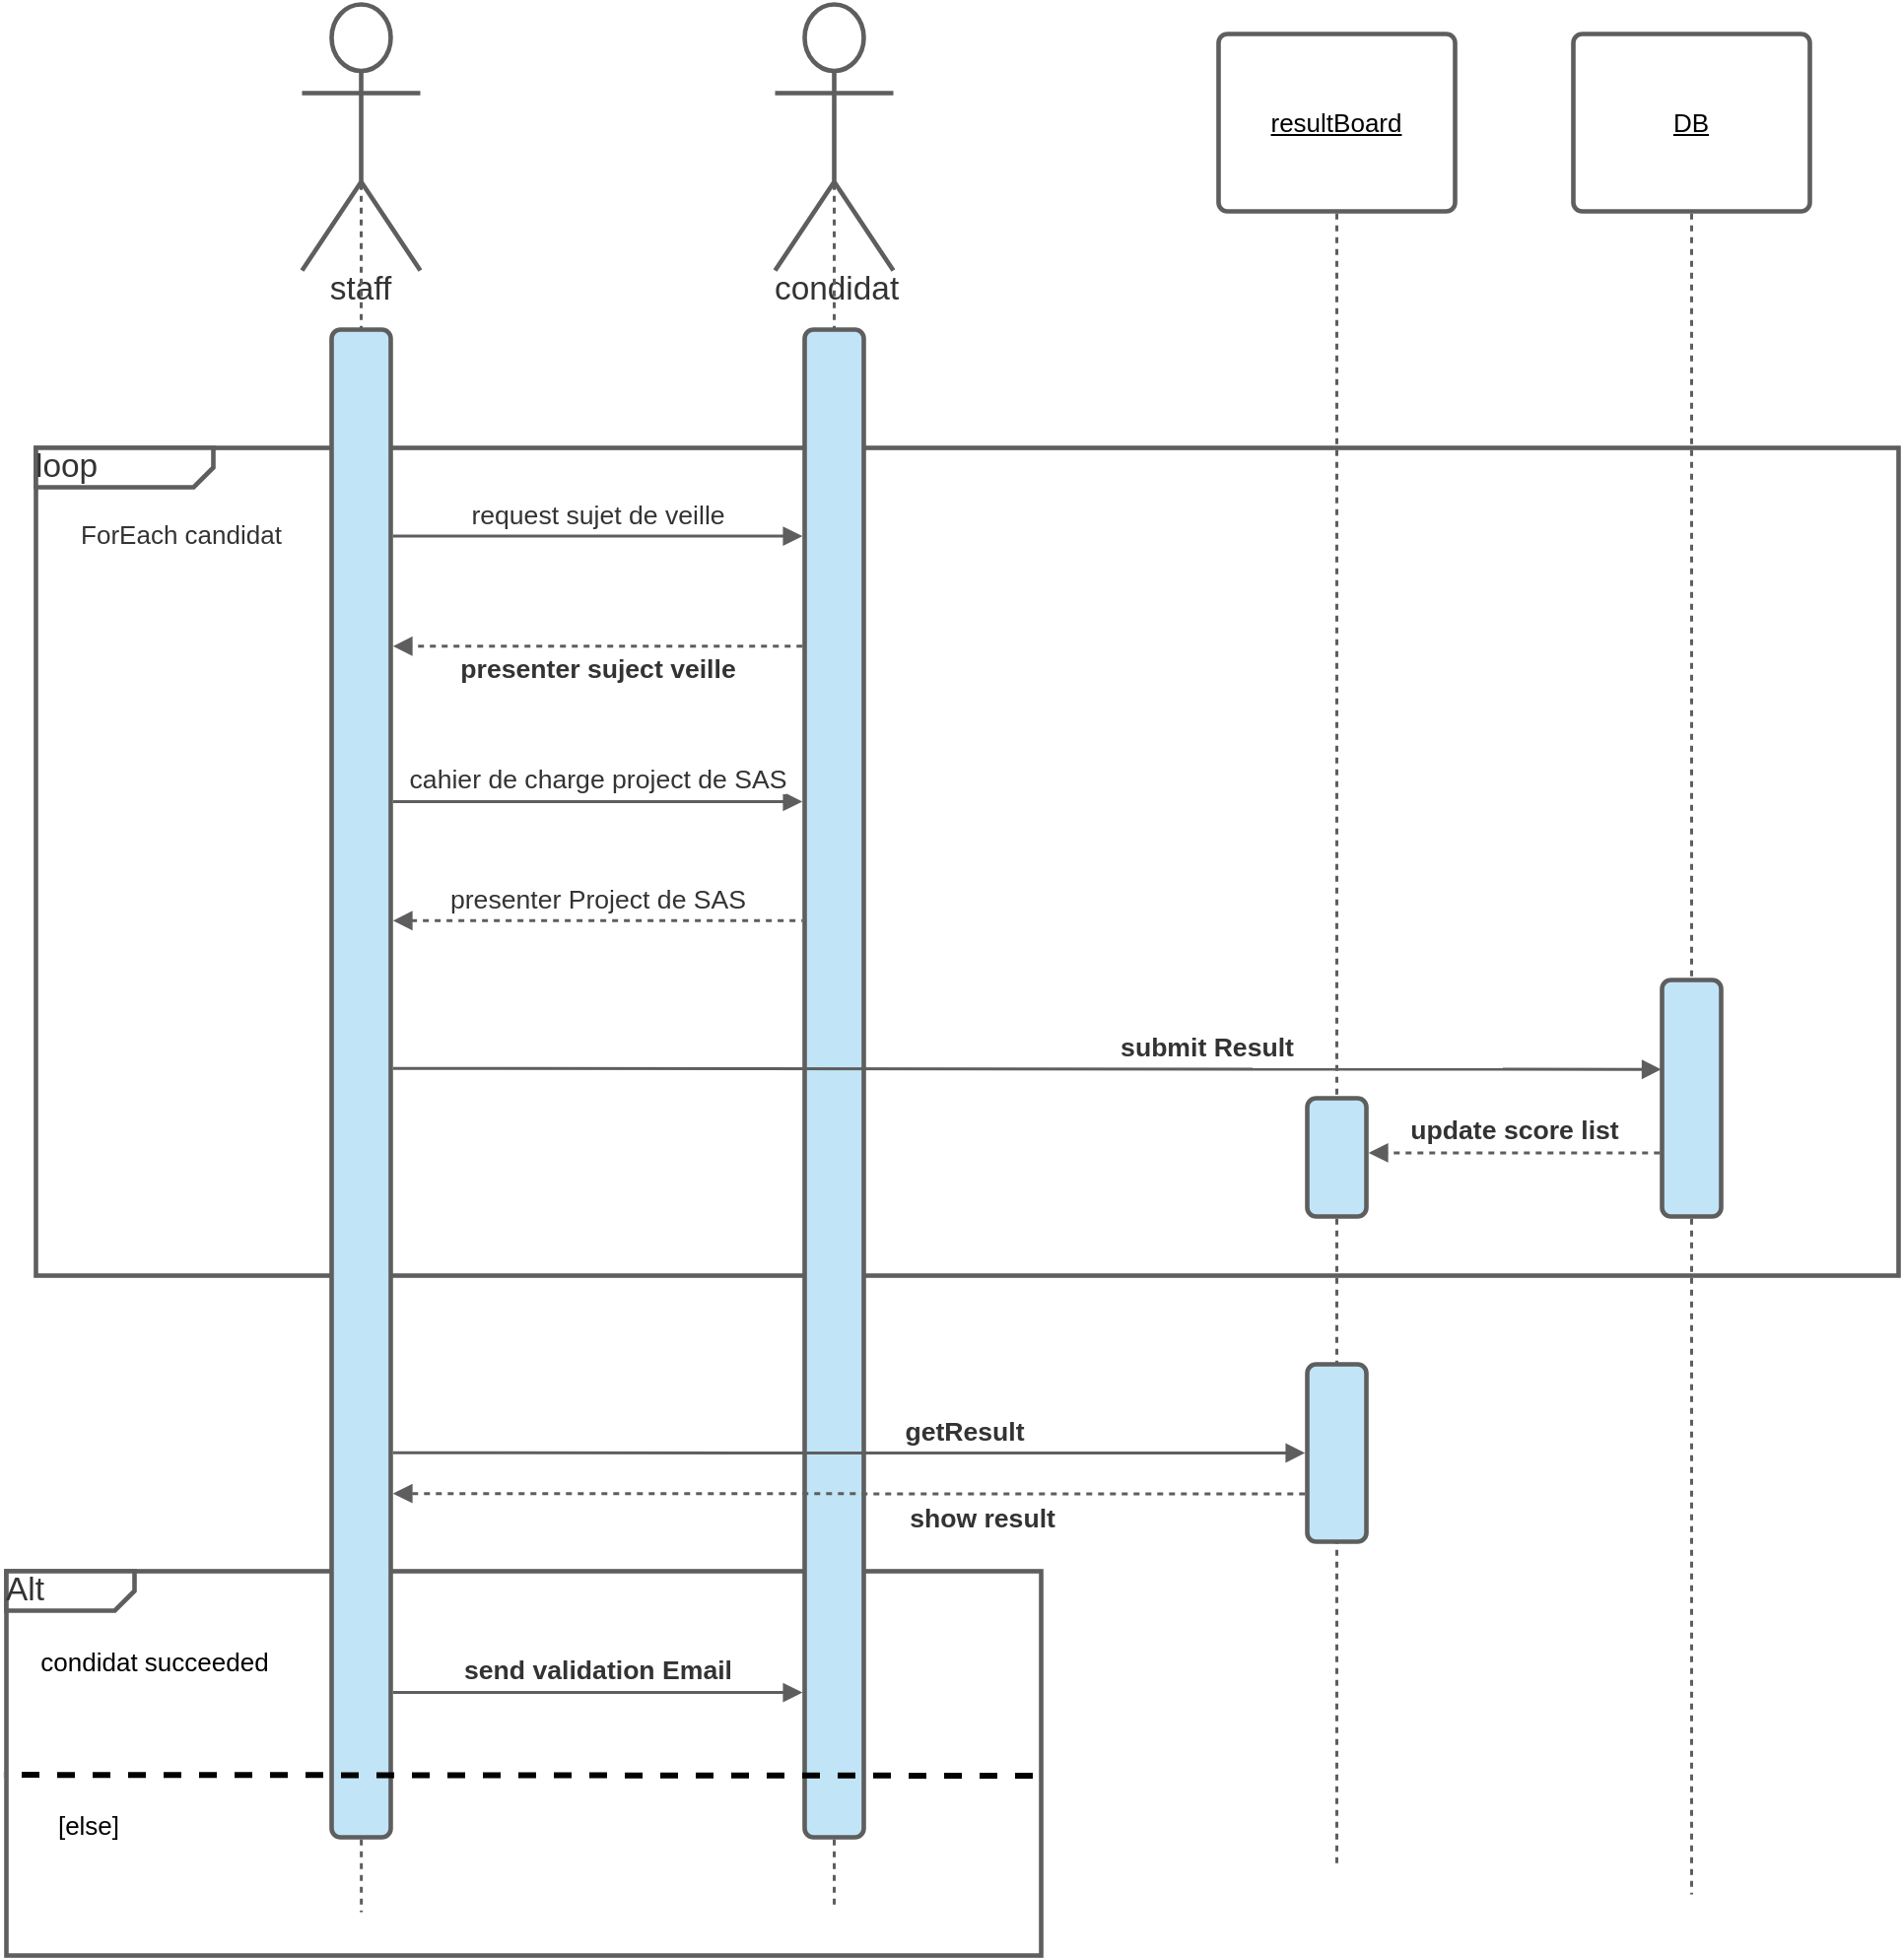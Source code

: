 <?xml version="1.0" encoding="UTF-8"?>
<mxfile version="15.8.4" type="device"><diagram id="iFi_1IONrO33MIai2x0h" name="Page-1"><mxGraphModel dx="4408" dy="3428" grid="1" gridSize="10" guides="1" tooltips="1" connect="1" arrows="1" fold="1" page="1" pageScale="1" pageWidth="827" pageHeight="1169" math="0" shadow="0"><root><mxCell id="0"/><mxCell id="1" parent="0"/><UserObject label="loop" lucidchartObjectId="QnpvnirPlEC2" id="5kZ_TZ2SqLqfajJlFCpO-267"><mxCell style="html=1;overflow=block;blockSpacing=1;whiteSpace=wrap;shape=mxgraph.sysml.package2;xSize=90;overflow=fill;whiteSpace=wrap;fontSize=16.7;fontColor=#333333;align=left;spacing=0;strokeColor=#5e5e5e;strokeOpacity=100;rounded=1;absoluteArcSize=1;arcSize=9;strokeWidth=2.3;" vertex="1" parent="1"><mxGeometry x="110" y="300" width="945" height="420" as="geometry"/></mxCell></UserObject><mxCell id="5kZ_TZ2SqLqfajJlFCpO-268" value="&lt;span style=&quot;color: rgb(51 , 51 , 51) ; text-align: left&quot;&gt;&lt;font style=&quot;font-size: 13px&quot;&gt;ForEach candidat&lt;/font&gt;&lt;/span&gt;" style="text;html=1;strokeColor=none;fillColor=none;align=center;verticalAlign=middle;whiteSpace=wrap;rounded=0;" vertex="1" parent="5kZ_TZ2SqLqfajJlFCpO-267"><mxGeometry x="7" y="29" width="134" height="30" as="geometry"/></mxCell><UserObject label="Alt" lucidchartObjectId="73pvwxB4cKhG" id="5kZ_TZ2SqLqfajJlFCpO-269"><mxCell style="html=1;overflow=block;blockSpacing=1;whiteSpace=wrap;shape=mxgraph.sysml.package2;xSize=90;overflow=fill;whiteSpace=wrap;fontSize=16.7;fontColor=#333333;align=left;spacing=0;strokeColor=#5e5e5e;strokeOpacity=100;rounded=1;absoluteArcSize=1;arcSize=9;strokeWidth=2.3;labelX=65.38;" vertex="1" parent="1"><mxGeometry x="95" y="870" width="525" height="195" as="geometry"/></mxCell></UserObject><UserObject label="staff" lucidchartObjectId="5fov7QcPoSi4" id="5kZ_TZ2SqLqfajJlFCpO-270"><mxCell style="html=1;overflow=block;blockSpacing=1;whiteSpace=wrap;shape=umlActor;labelPosition=center;verticalLabelPosition=bottom;verticalAlign=top;whiteSpace=nowrap;whiteSpace=wrap;fontSize=16.7;fontColor=#333333;spacing=0;strokeColor=#5e5e5e;strokeOpacity=100;rounded=1;absoluteArcSize=1;arcSize=9;strokeWidth=2.3;" vertex="1" parent="1"><mxGeometry x="245" y="75" width="60" height="135" as="geometry"/></mxCell></UserObject><UserObject label="condidat" lucidchartObjectId="bgovHOyzNWFQ" id="5kZ_TZ2SqLqfajJlFCpO-271"><mxCell style="html=1;overflow=block;blockSpacing=1;whiteSpace=wrap;shape=umlActor;labelPosition=center;verticalLabelPosition=bottom;verticalAlign=top;whiteSpace=nowrap;whiteSpace=wrap;fontSize=16.7;fontColor=#333333;spacing=0;strokeColor=#5e5e5e;strokeOpacity=100;rounded=1;absoluteArcSize=1;arcSize=9;strokeWidth=2.3;" vertex="1" parent="1"><mxGeometry x="485" y="75" width="60" height="135" as="geometry"/></mxCell></UserObject><UserObject label="" lucidchartObjectId="OgovE-Ldwj3g" id="5kZ_TZ2SqLqfajJlFCpO-272"><mxCell style="html=1;jettySize=18;whiteSpace=wrap;fontSize=13;strokeColor=#5E5E5E;dashed=1;fixDash=1;strokeWidth=1.5;rounded=0;startArrow=none;;endArrow=none;;exitX=0.5;exitY=0.542;exitPerimeter=0;entryX=0.343;entryY=0.887;entryDx=0;entryDy=0;entryPerimeter=0;" edge="1" parent="1" source="5kZ_TZ2SqLqfajJlFCpO-270" target="5kZ_TZ2SqLqfajJlFCpO-269"><mxGeometry width="100" height="100" relative="1" as="geometry"><Array as="points"/><mxPoint x="255" y="1033" as="targetPoint"/></mxGeometry></mxCell></UserObject><UserObject label="" lucidchartObjectId="3govZ-DTu20T" id="5kZ_TZ2SqLqfajJlFCpO-273"><mxCell style="html=1;jettySize=18;whiteSpace=wrap;fontSize=13;strokeColor=#5E5E5E;dashed=1;fixDash=1;strokeWidth=1.5;rounded=0;startArrow=none;;endArrow=none;;exitX=0.5;exitY=0.542;exitPerimeter=0;entryX=0.8;entryY=0.872;entryDx=0;entryDy=0;entryPerimeter=0;" edge="1" parent="1" source="5kZ_TZ2SqLqfajJlFCpO-271" target="5kZ_TZ2SqLqfajJlFCpO-269"><mxGeometry width="100" height="100" relative="1" as="geometry"><Array as="points"/><mxPoint x="495" y="1032" as="targetPoint"/></mxGeometry></mxCell></UserObject><UserObject label="" lucidchartObjectId="QlpvyZQ_LWei" id="5kZ_TZ2SqLqfajJlFCpO-274"><mxCell style="html=1;overflow=block;blockSpacing=1;whiteSpace=wrap;;whiteSpace=wrap;fontSize=13;spacing=0;strokeColor=#5e5e5e;strokeOpacity=100;fillOpacity=100;rounded=1;absoluteArcSize=1;arcSize=9;fillColor=#c1e4f7;strokeWidth=2.3;" vertex="1" parent="1"><mxGeometry x="260" y="240" width="30" height="765" as="geometry"/></mxCell></UserObject><UserObject label="" lucidchartObjectId="XlpvAZEW8PPa" id="5kZ_TZ2SqLqfajJlFCpO-275"><mxCell style="html=1;overflow=block;blockSpacing=1;whiteSpace=wrap;;whiteSpace=wrap;fontSize=13;spacing=0;strokeColor=#5e5e5e;strokeOpacity=100;fillOpacity=100;rounded=1;absoluteArcSize=1;arcSize=9;fillColor=#c1e4f7;strokeWidth=2.3;" vertex="1" parent="1"><mxGeometry x="500" y="240" width="30" height="765" as="geometry"/></mxCell></UserObject><UserObject label="" lucidchartObjectId="~lpvgp4zkK0I" id="5kZ_TZ2SqLqfajJlFCpO-276"><mxCell style="html=1;jettySize=18;whiteSpace=wrap;fontSize=13;strokeColor=#5E5E5E;strokeWidth=1.5;rounded=0;startArrow=none;;endArrow=block;endFill=1;;exitX=1.038;exitY=0.137;exitPerimeter=0;entryX=-0.037;entryY=0.137;entryPerimeter=0;" edge="1" parent="1" source="5kZ_TZ2SqLqfajJlFCpO-274" target="5kZ_TZ2SqLqfajJlFCpO-275"><mxGeometry width="100" height="100" relative="1" as="geometry"><Array as="points"/></mxGeometry></mxCell></UserObject><mxCell id="5kZ_TZ2SqLqfajJlFCpO-277" value="&lt;span style=&quot;font-weight: normal&quot;&gt;request sujet de veille&lt;/span&gt;" style="text;html=1;resizable=0;labelBackgroundColor=#ffffff;align=center;verticalAlign=middle;fontStyle=1;fontColor=#333333;;fontSize=13.3;" vertex="1" parent="5kZ_TZ2SqLqfajJlFCpO-276"><mxGeometry relative="1" as="geometry"><mxPoint y="-11.5" as="offset"/></mxGeometry></mxCell><UserObject label="" lucidchartObjectId="lnpvLEiV3wFh" id="5kZ_TZ2SqLqfajJlFCpO-278"><mxCell style="html=1;jettySize=18;whiteSpace=wrap;fontSize=13;strokeColor=#5E5E5E;dashed=1;fixDash=1;strokeWidth=1.5;rounded=0;startArrow=none;;endArrow=block;endFill=1;;exitX=-0.038;exitY=0.21;exitPerimeter=0;entryX=1.038;entryY=0.21;entryPerimeter=0;" edge="1" parent="1" source="5kZ_TZ2SqLqfajJlFCpO-275" target="5kZ_TZ2SqLqfajJlFCpO-274"><mxGeometry width="100" height="100" relative="1" as="geometry"><Array as="points"/></mxGeometry></mxCell></UserObject><mxCell id="5kZ_TZ2SqLqfajJlFCpO-279" value="presenter suject veille" style="text;html=1;resizable=0;labelBackgroundColor=#ffffff;align=center;verticalAlign=middle;fontStyle=1;fontColor=#333333;;fontSize=13.3;" vertex="1" parent="5kZ_TZ2SqLqfajJlFCpO-278"><mxGeometry relative="1" as="geometry"><mxPoint y="11.5" as="offset"/></mxGeometry></mxCell><UserObject label="resultBoard" lucidchartObjectId="lopvuPIUfT_c" id="5kZ_TZ2SqLqfajJlFCpO-280"><mxCell style="html=1;overflow=block;blockSpacing=1;whiteSpace=wrap;;whiteSpace=wrap;fontSize=13;fontStyle=4;spacing=3.8;strokeColor=#5e5e5e;strokeOpacity=100;rounded=1;absoluteArcSize=1;arcSize=9;strokeWidth=2.3;" vertex="1" parent="1"><mxGeometry x="710" y="90" width="120" height="90" as="geometry"/></mxCell></UserObject><UserObject label="" lucidchartObjectId="AopvHCcJNIo0" id="5kZ_TZ2SqLqfajJlFCpO-281"><mxCell style="html=1;jettySize=18;whiteSpace=wrap;fontSize=13;strokeColor=#5E5E5E;dashed=1;fixDash=1;strokeWidth=1.5;rounded=0;startArrow=none;;endArrow=none;;exitX=0.5;exitY=1.013;exitPerimeter=0;" edge="1" parent="1" source="5kZ_TZ2SqLqfajJlFCpO-280"><mxGeometry width="100" height="100" relative="1" as="geometry"><Array as="points"/><mxPoint x="770" y="1019" as="targetPoint"/></mxGeometry></mxCell></UserObject><UserObject label="" lucidchartObjectId="QopvqFC3eXvO" id="5kZ_TZ2SqLqfajJlFCpO-282"><mxCell style="html=1;jettySize=18;whiteSpace=wrap;fontSize=13;strokeColor=#5E5E5E;strokeWidth=1.5;rounded=0;startArrow=none;;endArrow=block;endFill=1;;exitX=1.038;exitY=0.313;exitPerimeter=0;entryX=-0.037;entryY=0.313;entryPerimeter=0;" edge="1" parent="1" source="5kZ_TZ2SqLqfajJlFCpO-274" target="5kZ_TZ2SqLqfajJlFCpO-275"><mxGeometry width="100" height="100" relative="1" as="geometry"><Array as="points"/></mxGeometry></mxCell></UserObject><mxCell id="5kZ_TZ2SqLqfajJlFCpO-283" value="cahier de charge project de SAS" style="text;html=1;resizable=0;labelBackgroundColor=#ffffff;align=center;verticalAlign=middle;fontColor=#333333;;fontSize=13.3;" vertex="1" parent="5kZ_TZ2SqLqfajJlFCpO-282"><mxGeometry relative="1" as="geometry"><mxPoint y="-11.5" as="offset"/></mxGeometry></mxCell><UserObject label="" lucidchartObjectId="7qpv7HrcxOo5" id="5kZ_TZ2SqLqfajJlFCpO-284"><mxCell style="html=1;jettySize=18;whiteSpace=wrap;fontSize=13;strokeColor=#5E5E5E;dashed=1;fixDash=1;strokeWidth=1.5;rounded=0;startArrow=block;startFill=1;;endArrow=none;;exitX=1.038;exitY=0.392;exitPerimeter=0;entryX=-0.037;entryY=0.392;entryPerimeter=0;" edge="1" parent="1" source="5kZ_TZ2SqLqfajJlFCpO-274" target="5kZ_TZ2SqLqfajJlFCpO-275"><mxGeometry width="100" height="100" relative="1" as="geometry"><Array as="points"/></mxGeometry></mxCell></UserObject><mxCell id="5kZ_TZ2SqLqfajJlFCpO-285" value="presenter Project de SAS" style="text;html=1;resizable=0;labelBackgroundColor=#ffffff;align=center;verticalAlign=middle;fontColor=#333333;;fontSize=13.3;" vertex="1" parent="5kZ_TZ2SqLqfajJlFCpO-284"><mxGeometry relative="1" as="geometry"><mxPoint y="-11.5" as="offset"/></mxGeometry></mxCell><UserObject label="" lucidchartObjectId="1Ypv5oZfjJ3_" id="5kZ_TZ2SqLqfajJlFCpO-286"><mxCell style="html=1;jettySize=18;whiteSpace=wrap;fontSize=13;strokeColor=#5E5E5E;strokeWidth=1.5;rounded=0;startArrow=none;;endArrow=block;endFill=1;;exitX=1.038;exitY=0.49;exitPerimeter=0;entryX=-0.013;entryY=0.378;entryDx=0;entryDy=0;entryPerimeter=0;" edge="1" parent="1" source="5kZ_TZ2SqLqfajJlFCpO-274" target="5kZ_TZ2SqLqfajJlFCpO-290"><mxGeometry width="100" height="100" relative="1" as="geometry"><Array as="points"/><mxPoint x="914" y="615" as="targetPoint"/></mxGeometry></mxCell></UserObject><mxCell id="5kZ_TZ2SqLqfajJlFCpO-287" value="submit Result " style="text;html=1;resizable=0;labelBackgroundColor=#ffffff;align=center;verticalAlign=middle;fontStyle=1;fontColor=#333333;;fontSize=13.3;" vertex="1" parent="5kZ_TZ2SqLqfajJlFCpO-286"><mxGeometry x="0.284" relative="1" as="geometry"><mxPoint y="-11.5" as="offset"/></mxGeometry></mxCell><UserObject label="DB" lucidchartObjectId="EZpv2p8dogJP" id="5kZ_TZ2SqLqfajJlFCpO-288"><mxCell style="html=1;overflow=block;blockSpacing=1;whiteSpace=wrap;;whiteSpace=wrap;fontSize=13;fontStyle=4;spacing=3.8;strokeColor=#5e5e5e;strokeOpacity=100;rounded=1;absoluteArcSize=1;arcSize=9;strokeWidth=2.3;" vertex="1" parent="1"><mxGeometry x="890" y="90" width="120" height="90" as="geometry"/></mxCell></UserObject><UserObject label="" lucidchartObjectId="LZpvjvCKueit" id="5kZ_TZ2SqLqfajJlFCpO-289"><mxCell style="html=1;jettySize=18;whiteSpace=wrap;fontSize=13;strokeColor=#5E5E5E;dashed=1;fixDash=1;strokeWidth=1.5;rounded=0;startArrow=none;;endArrow=none;;exitX=0.5;exitY=1.013;exitPerimeter=0;" edge="1" parent="1" source="5kZ_TZ2SqLqfajJlFCpO-288"><mxGeometry width="100" height="100" relative="1" as="geometry"><Array as="points"/><mxPoint x="950" y="1034" as="targetPoint"/></mxGeometry></mxCell></UserObject><UserObject label="" lucidchartObjectId="v1pv0YCVlU0Q" id="5kZ_TZ2SqLqfajJlFCpO-290"><mxCell style="html=1;overflow=block;blockSpacing=1;whiteSpace=wrap;;whiteSpace=wrap;fontSize=13;spacing=0;strokeColor=#5e5e5e;strokeOpacity=100;fillOpacity=100;rounded=1;absoluteArcSize=1;arcSize=9;fillColor=#c1e4f7;strokeWidth=2.3;" vertex="1" parent="1"><mxGeometry x="935" y="570" width="30" height="120" as="geometry"/></mxCell></UserObject><UserObject label="" lucidchartObjectId="B2pvAJCEv1l." id="5kZ_TZ2SqLqfajJlFCpO-291"><mxCell style="html=1;overflow=block;blockSpacing=1;whiteSpace=wrap;;whiteSpace=wrap;fontSize=13;spacing=0;strokeColor=#5e5e5e;strokeOpacity=100;fillOpacity=100;rounded=1;absoluteArcSize=1;arcSize=9;fillColor=#c1e4f7;strokeWidth=2.3;" vertex="1" parent="1"><mxGeometry x="755" y="630" width="30" height="60" as="geometry"/></mxCell></UserObject><UserObject label="" lucidchartObjectId="G2pvjyBPxJ_Y" id="5kZ_TZ2SqLqfajJlFCpO-292"><mxCell style="html=1;jettySize=18;whiteSpace=wrap;fontSize=13;strokeColor=#5E5E5E;dashed=1;fixDash=1;strokeWidth=1.5;rounded=0;startArrow=none;;endArrow=block;endFill=1;;exitX=-0.037;exitY=0.731;exitPerimeter=0;entryX=1.038;entryY=0.462;entryPerimeter=0;" edge="1" parent="1" source="5kZ_TZ2SqLqfajJlFCpO-290" target="5kZ_TZ2SqLqfajJlFCpO-291"><mxGeometry width="100" height="100" relative="1" as="geometry"><Array as="points"/></mxGeometry></mxCell></UserObject><mxCell id="5kZ_TZ2SqLqfajJlFCpO-293" value="update score list" style="text;html=1;resizable=0;labelBackgroundColor=#ffffff;align=center;verticalAlign=middle;fontStyle=1;fontColor=#333333;;fontSize=13.3;" vertex="1" parent="5kZ_TZ2SqLqfajJlFCpO-292"><mxGeometry relative="1" as="geometry"><mxPoint y="-11.5" as="offset"/></mxGeometry></mxCell><UserObject label="" lucidchartObjectId="q3pvt7bG-Was" id="5kZ_TZ2SqLqfajJlFCpO-294"><mxCell style="html=1;overflow=block;blockSpacing=1;whiteSpace=wrap;;whiteSpace=wrap;fontSize=13;spacing=0;strokeColor=#5e5e5e;strokeOpacity=100;fillOpacity=100;rounded=1;absoluteArcSize=1;arcSize=9;fillColor=#c1e4f7;strokeWidth=2.3;" vertex="1" parent="1"><mxGeometry x="755" y="765" width="30" height="90" as="geometry"/></mxCell></UserObject><UserObject label="" lucidchartObjectId="t3pv548oLJY6" id="5kZ_TZ2SqLqfajJlFCpO-295"><mxCell style="html=1;jettySize=18;whiteSpace=wrap;fontSize=13;strokeColor=#5E5E5E;strokeWidth=1.5;rounded=0;startArrow=none;;endArrow=block;endFill=1;;exitX=1.038;exitY=0.745;exitPerimeter=0;entryX=-0.037;entryY=0.5;entryPerimeter=0;" edge="1" parent="1" source="5kZ_TZ2SqLqfajJlFCpO-274" target="5kZ_TZ2SqLqfajJlFCpO-294"><mxGeometry width="100" height="100" relative="1" as="geometry"><Array as="points"/></mxGeometry></mxCell></UserObject><mxCell id="5kZ_TZ2SqLqfajJlFCpO-296" value="getResult" style="text;html=1;resizable=0;labelBackgroundColor=#ffffff;align=center;verticalAlign=middle;fontStyle=1;fontColor=#333333;;fontSize=13.3;" vertex="1" parent="5kZ_TZ2SqLqfajJlFCpO-295"><mxGeometry x="0.251" relative="1" as="geometry"><mxPoint y="-11.575" as="offset"/></mxGeometry></mxCell><UserObject label="" lucidchartObjectId="O3pvkw.SzQY7" id="5kZ_TZ2SqLqfajJlFCpO-297"><mxCell style="html=1;jettySize=18;whiteSpace=wrap;fontSize=13;strokeColor=#5E5E5E;dashed=1;fixDash=1;strokeWidth=1.5;rounded=0;startArrow=none;;endArrow=block;endFill=1;;exitX=-0.037;exitY=0.731;exitPerimeter=0;entryX=1.038;entryY=0.772;entryPerimeter=0;" edge="1" parent="1" source="5kZ_TZ2SqLqfajJlFCpO-294" target="5kZ_TZ2SqLqfajJlFCpO-274"><mxGeometry width="100" height="100" relative="1" as="geometry"><Array as="points"/></mxGeometry></mxCell></UserObject><mxCell id="5kZ_TZ2SqLqfajJlFCpO-298" value="show result" style="text;html=1;resizable=0;labelBackgroundColor=#ffffff;align=center;verticalAlign=middle;fontStyle=1;fontColor=#333333;;fontSize=13.3;" vertex="1" parent="5kZ_TZ2SqLqfajJlFCpO-297"><mxGeometry x="-0.292" relative="1" as="geometry"><mxPoint y="11.71" as="offset"/></mxGeometry></mxCell><UserObject label="" lucidchartObjectId="G4pvo7BnvHzv" id="5kZ_TZ2SqLqfajJlFCpO-299"><mxCell style="html=1;jettySize=18;whiteSpace=wrap;fontSize=13;strokeColor=#5E5E5E;strokeWidth=1.5;rounded=0;startArrow=none;;endArrow=block;endFill=1;;exitX=1.038;exitY=0.904;exitPerimeter=0;entryX=-0.037;entryY=0.904;entryPerimeter=0;" edge="1" parent="1" source="5kZ_TZ2SqLqfajJlFCpO-274" target="5kZ_TZ2SqLqfajJlFCpO-275"><mxGeometry width="100" height="100" relative="1" as="geometry"><Array as="points"/></mxGeometry></mxCell></UserObject><mxCell id="5kZ_TZ2SqLqfajJlFCpO-300" value="send validation Email" style="text;html=1;resizable=0;labelBackgroundColor=#ffffff;align=center;verticalAlign=middle;fontStyle=1;fontColor=#333333;;fontSize=13.3;" vertex="1" parent="5kZ_TZ2SqLqfajJlFCpO-299"><mxGeometry relative="1" as="geometry"><mxPoint y="-11.5" as="offset"/></mxGeometry></mxCell><mxCell id="5kZ_TZ2SqLqfajJlFCpO-301" value="" style="endArrow=none;dashed=1;html=1;rounded=1;fontSize=13;strokeWidth=3;align=left;entryX=-0.002;entryY=0.531;entryDx=0;entryDy=0;entryPerimeter=0;" edge="1" parent="1" target="5kZ_TZ2SqLqfajJlFCpO-269"><mxGeometry width="50" height="50" relative="1" as="geometry"><mxPoint x="616" y="974" as="sourcePoint"/><mxPoint x="562" y="932" as="targetPoint"/></mxGeometry></mxCell><mxCell id="5kZ_TZ2SqLqfajJlFCpO-302" value="condidat succeeded" style="text;html=1;strokeColor=none;fillColor=none;align=center;verticalAlign=middle;whiteSpace=wrap;rounded=0;fontSize=13;" vertex="1" parent="1"><mxGeometry x="102" y="901" width="137" height="30" as="geometry"/></mxCell><mxCell id="5kZ_TZ2SqLqfajJlFCpO-303" value="[else]" style="text;html=1;strokeColor=none;fillColor=none;align=center;verticalAlign=middle;whiteSpace=wrap;rounded=0;fontSize=13;" vertex="1" parent="1"><mxGeometry x="107" y="984" width="60" height="30" as="geometry"/></mxCell></root></mxGraphModel></diagram></mxfile>